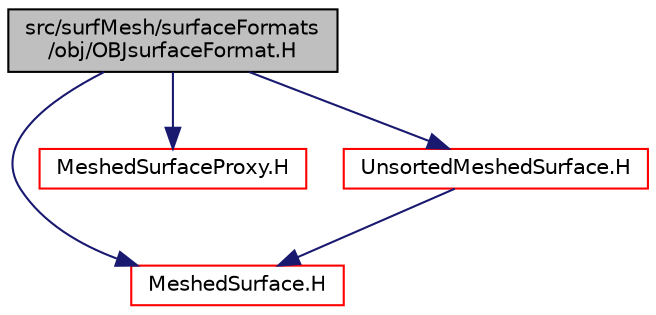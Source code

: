 digraph "src/surfMesh/surfaceFormats/obj/OBJsurfaceFormat.H"
{
  bgcolor="transparent";
  edge [fontname="Helvetica",fontsize="10",labelfontname="Helvetica",labelfontsize="10"];
  node [fontname="Helvetica",fontsize="10",shape=record];
  Node0 [label="src/surfMesh/surfaceFormats\l/obj/OBJsurfaceFormat.H",height=0.2,width=0.4,color="black", fillcolor="grey75", style="filled", fontcolor="black"];
  Node0 -> Node1 [color="midnightblue",fontsize="10",style="solid",fontname="Helvetica"];
  Node1 [label="MeshedSurface.H",height=0.2,width=0.4,color="red",URL="$a15362.html"];
  Node0 -> Node194 [color="midnightblue",fontsize="10",style="solid",fontname="Helvetica"];
  Node194 [label="MeshedSurfaceProxy.H",height=0.2,width=0.4,color="red",URL="$a15395.html"];
  Node0 -> Node195 [color="midnightblue",fontsize="10",style="solid",fontname="Helvetica"];
  Node195 [label="UnsortedMeshedSurface.H",height=0.2,width=0.4,color="red",URL="$a15659.html"];
  Node195 -> Node1 [color="midnightblue",fontsize="10",style="solid",fontname="Helvetica"];
}
